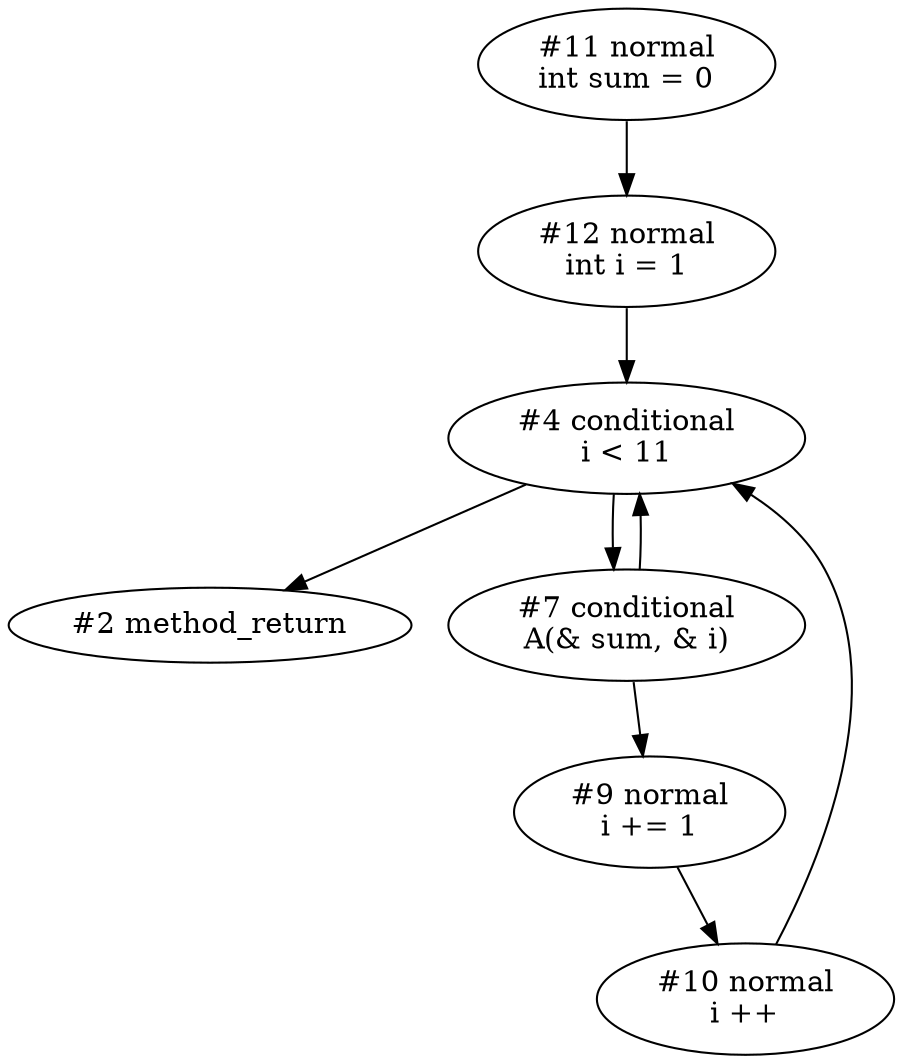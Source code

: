 strict digraph  {
4 [label="#4 conditional
i &lt; 11"];
2 [label="#2 method_return\n"];
7 [label="#7 conditional
A(&amp; sum, &amp; i)"];
9 [label="#9 normal
i += 1"];
10 [label="#10 normal
i ++"];
11 [label="#11 normal
int sum = 0"];
12 [label="#12 normal
int i = 1"];
4 -> 7;
4 -> 2;
7 -> 9;
7 -> 4;
9 -> 10;
10 -> 4;
11 -> 12;
12 -> 4;
}
